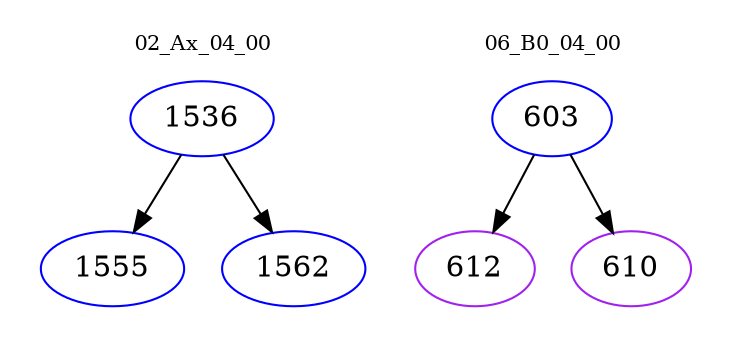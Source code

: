 digraph{
subgraph cluster_0 {
color = white
label = "02_Ax_04_00";
fontsize=10;
T0_1536 [label="1536", color="blue"]
T0_1536 -> T0_1555 [color="black"]
T0_1555 [label="1555", color="blue"]
T0_1536 -> T0_1562 [color="black"]
T0_1562 [label="1562", color="blue"]
}
subgraph cluster_1 {
color = white
label = "06_B0_04_00";
fontsize=10;
T1_603 [label="603", color="blue"]
T1_603 -> T1_612 [color="black"]
T1_612 [label="612", color="purple"]
T1_603 -> T1_610 [color="black"]
T1_610 [label="610", color="purple"]
}
}
